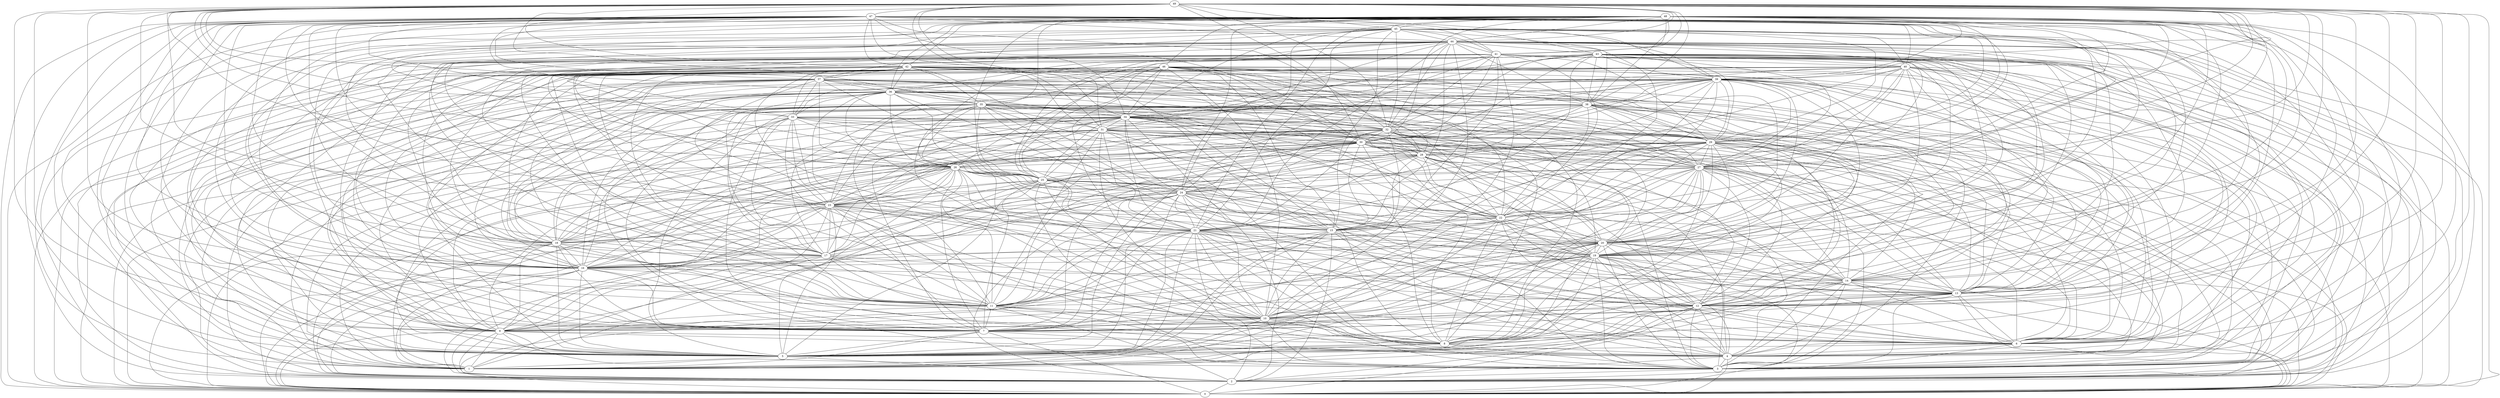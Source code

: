 /* Created by igraph 0.7.1 */
graph {
  0 [
    id=0
  ];
  1 [
    id=1
  ];
  2 [
    id=2
  ];
  3 [
    id=3
  ];
  4 [
    id=4
  ];
  5 [
    id=5
  ];
  6 [
    id=6
  ];
  7 [
    id=7
  ];
  8 [
    id=8
  ];
  9 [
    id=9
  ];
  10 [
    id=10
  ];
  11 [
    id=11
  ];
  12 [
    id=12
  ];
  13 [
    id=13
  ];
  14 [
    id=14
  ];
  15 [
    id=15
  ];
  16 [
    id=16
  ];
  17 [
    id=17
  ];
  18 [
    id=18
  ];
  19 [
    id=19
  ];
  20 [
    id=20
  ];
  21 [
    id=21
  ];
  22 [
    id=22
  ];
  23 [
    id=23
  ];
  24 [
    id=24
  ];
  25 [
    id=25
  ];
  26 [
    id=26
  ];
  27 [
    id=27
  ];
  28 [
    id=28
  ];
  29 [
    id=29
  ];
  30 [
    id=30
  ];
  31 [
    id=31
  ];
  32 [
    id=32
  ];
  33 [
    id=33
  ];
  34 [
    id=34
  ];
  35 [
    id=35
  ];
  36 [
    id=36
  ];
  37 [
    id=37
  ];
  38 [
    id=38
  ];
  39 [
    id=39
  ];
  40 [
    id=40
  ];
  41 [
    id=41
  ];
  42 [
    id=42
  ];
  43 [
    id=43
  ];
  44 [
    id=44
  ];
  45 [
    id=45
  ];
  46 [
    id=46
  ];
  47 [
    id=47
  ];
  48 [
    id=48
  ];
  49 [
    id=49
  ];

  2 -- 0;
  3 -- 2;
  4 -- 0;
  4 -- 2;
  4 -- 3;
  5 -- 1;
  5 -- 2;
  6 -- 2;
  6 -- 4;
  6 -- 5;
  7 -- 0;
  7 -- 1;
  7 -- 4;
  7 -- 5;
  7 -- 6;
  8 -- 1;
  8 -- 3;
  8 -- 4;
  8 -- 5;
  9 -- 0;
  9 -- 1;
  9 -- 2;
  9 -- 3;
  9 -- 4;
  9 -- 5;
  9 -- 8;
  10 -- 3;
  10 -- 4;
  10 -- 5;
  10 -- 6;
  10 -- 7;
  10 -- 9;
  11 -- 2;
  11 -- 3;
  11 -- 7;
  11 -- 8;
  11 -- 9;
  11 -- 10;
  12 -- 0;
  12 -- 1;
  12 -- 2;
  12 -- 3;
  12 -- 4;
  12 -- 5;
  12 -- 6;
  12 -- 7;
  12 -- 8;
  12 -- 10;
  13 -- 0;
  13 -- 3;
  13 -- 4;
  13 -- 6;
  13 -- 7;
  13 -- 9;
  13 -- 10;
  13 -- 11;
  13 -- 12;
  14 -- 0;
  14 -- 1;
  14 -- 3;
  14 -- 4;
  14 -- 5;
  14 -- 6;
  14 -- 7;
  14 -- 12;
  14 -- 13;
  15 -- 1;
  15 -- 2;
  15 -- 4;
  15 -- 5;
  15 -- 6;
  15 -- 10;
  15 -- 11;
  15 -- 14;
  16 -- 0;
  16 -- 1;
  16 -- 2;
  16 -- 3;
  16 -- 4;
  16 -- 5;
  16 -- 7;
  16 -- 14;
  17 -- 1;
  17 -- 4;
  17 -- 8;
  17 -- 9;
  17 -- 11;
  17 -- 12;
  17 -- 16;
  18 -- 0;
  18 -- 2;
  18 -- 5;
  18 -- 6;
  18 -- 7;
  18 -- 8;
  18 -- 9;
  18 -- 16;
  19 -- 0;
  19 -- 1;
  19 -- 3;
  19 -- 4;
  19 -- 5;
  19 -- 6;
  19 -- 7;
  19 -- 8;
  19 -- 9;
  19 -- 10;
  19 -- 11;
  19 -- 12;
  19 -- 13;
  19 -- 14;
  19 -- 16;
  20 -- 0;
  20 -- 1;
  20 -- 3;
  20 -- 4;
  20 -- 5;
  20 -- 7;
  20 -- 8;
  20 -- 9;
  20 -- 10;
  20 -- 12;
  20 -- 13;
  20 -- 14;
  20 -- 16;
  20 -- 17;
  20 -- 19;
  21 -- 0;
  21 -- 1;
  21 -- 2;
  21 -- 3;
  21 -- 4;
  21 -- 5;
  21 -- 6;
  21 -- 7;
  21 -- 8;
  21 -- 10;
  21 -- 11;
  21 -- 13;
  21 -- 18;
  21 -- 19;
  21 -- 20;
  22 -- 1;
  22 -- 4;
  22 -- 5;
  22 -- 6;
  22 -- 8;
  22 -- 11;
  22 -- 12;
  22 -- 15;
  22 -- 20;
  22 -- 21;
  23 -- 0;
  23 -- 2;
  23 -- 3;
  23 -- 4;
  23 -- 5;
  23 -- 6;
  23 -- 7;
  23 -- 9;
  23 -- 11;
  23 -- 12;
  23 -- 16;
  23 -- 17;
  23 -- 18;
  23 -- 20;
  23 -- 22;
  24 -- 0;
  24 -- 2;
  24 -- 3;
  24 -- 5;
  24 -- 7;
  24 -- 10;
  24 -- 11;
  24 -- 12;
  24 -- 13;
  24 -- 15;
  24 -- 16;
  24 -- 17;
  24 -- 18;
  24 -- 19;
  24 -- 20;
  24 -- 21;
  24 -- 23;
  25 -- 0;
  25 -- 1;
  25 -- 2;
  25 -- 3;
  25 -- 4;
  25 -- 5;
  25 -- 6;
  25 -- 7;
  25 -- 8;
  25 -- 15;
  25 -- 21;
  25 -- 22;
  25 -- 23;
  25 -- 24;
  26 -- 1;
  26 -- 2;
  26 -- 3;
  26 -- 5;
  26 -- 7;
  26 -- 8;
  26 -- 9;
  26 -- 11;
  26 -- 12;
  26 -- 13;
  26 -- 14;
  26 -- 15;
  26 -- 17;
  26 -- 18;
  26 -- 20;
  26 -- 21;
  26 -- 23;
  26 -- 24;
  26 -- 25;
  27 -- 2;
  27 -- 3;
  27 -- 4;
  27 -- 5;
  27 -- 6;
  27 -- 7;
  27 -- 8;
  27 -- 9;
  27 -- 10;
  27 -- 12;
  27 -- 13;
  27 -- 14;
  27 -- 16;
  27 -- 18;
  27 -- 20;
  27 -- 22;
  27 -- 24;
  27 -- 25;
  28 -- 0;
  28 -- 3;
  28 -- 4;
  28 -- 12;
  28 -- 14;
  28 -- 15;
  28 -- 16;
  28 -- 17;
  28 -- 19;
  28 -- 21;
  28 -- 22;
  28 -- 24;
  28 -- 25;
  28 -- 27;
  29 -- 0;
  29 -- 1;
  29 -- 2;
  29 -- 4;
  29 -- 6;
  29 -- 8;
  29 -- 9;
  29 -- 10;
  29 -- 11;
  29 -- 12;
  29 -- 14;
  29 -- 18;
  29 -- 19;
  29 -- 20;
  29 -- 21;
  29 -- 22;
  29 -- 24;
  29 -- 27;
  29 -- 28;
  30 -- 0;
  30 -- 1;
  30 -- 4;
  30 -- 6;
  30 -- 7;
  30 -- 8;
  30 -- 11;
  30 -- 12;
  30 -- 13;
  30 -- 15;
  30 -- 16;
  30 -- 17;
  30 -- 18;
  30 -- 19;
  30 -- 20;
  30 -- 22;
  30 -- 23;
  30 -- 24;
  30 -- 25;
  30 -- 26;
  30 -- 27;
  30 -- 28;
  31 -- 1;
  31 -- 3;
  31 -- 4;
  31 -- 8;
  31 -- 9;
  31 -- 10;
  31 -- 11;
  31 -- 14;
  31 -- 16;
  31 -- 18;
  31 -- 19;
  31 -- 20;
  31 -- 21;
  31 -- 23;
  31 -- 25;
  31 -- 29;
  31 -- 30;
  32 -- 2;
  32 -- 3;
  32 -- 5;
  32 -- 6;
  32 -- 9;
  32 -- 10;
  32 -- 12;
  32 -- 16;
  32 -- 17;
  32 -- 18;
  32 -- 19;
  32 -- 20;
  32 -- 21;
  32 -- 23;
  32 -- 26;
  32 -- 27;
  32 -- 28;
  32 -- 29;
  32 -- 30;
  33 -- 0;
  33 -- 7;
  33 -- 10;
  33 -- 11;
  33 -- 13;
  33 -- 16;
  33 -- 17;
  33 -- 18;
  33 -- 19;
  33 -- 23;
  33 -- 25;
  33 -- 27;
  33 -- 28;
  33 -- 30;
  33 -- 32;
  34 -- 0;
  34 -- 1;
  34 -- 2;
  34 -- 3;
  34 -- 5;
  34 -- 7;
  34 -- 14;
  34 -- 15;
  34 -- 16;
  34 -- 17;
  34 -- 18;
  34 -- 20;
  34 -- 21;
  34 -- 22;
  34 -- 23;
  34 -- 24;
  34 -- 25;
  34 -- 26;
  34 -- 28;
  34 -- 29;
  34 -- 30;
  34 -- 31;
  34 -- 32;
  35 -- 2;
  35 -- 5;
  35 -- 6;
  35 -- 7;
  35 -- 8;
  35 -- 9;
  35 -- 10;
  35 -- 11;
  35 -- 12;
  35 -- 13;
  35 -- 15;
  35 -- 16;
  35 -- 17;
  35 -- 18;
  35 -- 19;
  35 -- 23;
  35 -- 24;
  35 -- 25;
  35 -- 26;
  35 -- 27;
  35 -- 28;
  35 -- 29;
  35 -- 31;
  35 -- 32;
  35 -- 34;
  36 -- 0;
  36 -- 1;
  36 -- 2;
  36 -- 3;
  36 -- 5;
  36 -- 6;
  36 -- 9;
  36 -- 10;
  36 -- 12;
  36 -- 13;
  36 -- 15;
  36 -- 17;
  36 -- 18;
  36 -- 19;
  36 -- 21;
  36 -- 22;
  36 -- 25;
  36 -- 26;
  36 -- 29;
  36 -- 33;
  36 -- 35;
  37 -- 0;
  37 -- 1;
  37 -- 2;
  37 -- 3;
  37 -- 7;
  37 -- 8;
  37 -- 9;
  37 -- 10;
  37 -- 11;
  37 -- 12;
  37 -- 13;
  37 -- 15;
  37 -- 16;
  37 -- 22;
  37 -- 26;
  37 -- 27;
  37 -- 32;
  37 -- 33;
  37 -- 34;
  37 -- 36;
  38 -- 0;
  38 -- 2;
  38 -- 5;
  38 -- 6;
  38 -- 7;
  38 -- 8;
  38 -- 9;
  38 -- 11;
  38 -- 13;
  38 -- 18;
  38 -- 19;
  38 -- 22;
  38 -- 23;
  38 -- 26;
  38 -- 27;
  38 -- 29;
  38 -- 30;
  38 -- 31;
  38 -- 33;
  39 -- 2;
  39 -- 3;
  39 -- 6;
  39 -- 9;
  39 -- 11;
  39 -- 12;
  39 -- 13;
  39 -- 14;
  39 -- 15;
  39 -- 16;
  39 -- 18;
  39 -- 19;
  39 -- 20;
  39 -- 22;
  39 -- 24;
  39 -- 27;
  39 -- 28;
  39 -- 29;
  39 -- 30;
  39 -- 31;
  39 -- 34;
  39 -- 36;
  39 -- 38;
  40 -- 0;
  40 -- 3;
  40 -- 4;
  40 -- 5;
  40 -- 6;
  40 -- 9;
  40 -- 12;
  40 -- 13;
  40 -- 14;
  40 -- 16;
  40 -- 17;
  40 -- 19;
  40 -- 20;
  40 -- 21;
  40 -- 27;
  40 -- 29;
  40 -- 32;
  40 -- 33;
  40 -- 34;
  40 -- 39;
  41 -- 2;
  41 -- 3;
  41 -- 5;
  41 -- 6;
  41 -- 7;
  41 -- 10;
  41 -- 11;
  41 -- 12;
  41 -- 13;
  41 -- 15;
  41 -- 16;
  41 -- 17;
  41 -- 19;
  41 -- 20;
  41 -- 22;
  41 -- 23;
  41 -- 24;
  41 -- 25;
  41 -- 26;
  41 -- 29;
  41 -- 30;
  41 -- 31;
  41 -- 32;
  41 -- 40;
  42 -- 2;
  42 -- 4;
  42 -- 8;
  42 -- 9;
  42 -- 10;
  42 -- 11;
  42 -- 15;
  42 -- 16;
  42 -- 17;
  42 -- 18;
  42 -- 20;
  42 -- 21;
  42 -- 22;
  42 -- 23;
  42 -- 24;
  42 -- 28;
  42 -- 29;
  42 -- 31;
  42 -- 32;
  42 -- 33;
  42 -- 34;
  42 -- 35;
  42 -- 36;
  42 -- 37;
  43 -- 0;
  43 -- 2;
  43 -- 3;
  43 -- 5;
  43 -- 6;
  43 -- 7;
  43 -- 8;
  43 -- 11;
  43 -- 15;
  43 -- 16;
  43 -- 18;
  43 -- 19;
  43 -- 20;
  43 -- 27;
  43 -- 29;
  43 -- 30;
  43 -- 31;
  43 -- 32;
  43 -- 34;
  43 -- 35;
  43 -- 38;
  43 -- 39;
  43 -- 40;
  44 -- 0;
  44 -- 2;
  44 -- 3;
  44 -- 4;
  44 -- 5;
  44 -- 6;
  44 -- 7;
  44 -- 10;
  44 -- 13;
  44 -- 14;
  44 -- 15;
  44 -- 16;
  44 -- 17;
  44 -- 18;
  44 -- 19;
  44 -- 21;
  44 -- 22;
  44 -- 23;
  44 -- 25;
  44 -- 27;
  44 -- 32;
  44 -- 34;
  44 -- 36;
  44 -- 37;
  44 -- 38;
  44 -- 41;
  44 -- 42;
  44 -- 43;
  45 -- 1;
  45 -- 3;
  45 -- 11;
  45 -- 13;
  45 -- 14;
  45 -- 15;
  45 -- 16;
  45 -- 17;
  45 -- 20;
  45 -- 21;
  45 -- 24;
  45 -- 26;
  45 -- 29;
  45 -- 32;
  45 -- 34;
  45 -- 38;
  45 -- 39;
  45 -- 40;
  45 -- 41;
  45 -- 44;
  46 -- 0;
  46 -- 1;
  46 -- 2;
  46 -- 3;
  46 -- 5;
  46 -- 6;
  46 -- 7;
  46 -- 8;
  46 -- 9;
  46 -- 10;
  46 -- 13;
  46 -- 15;
  46 -- 16;
  46 -- 17;
  46 -- 18;
  46 -- 21;
  46 -- 22;
  46 -- 25;
  46 -- 26;
  46 -- 27;
  46 -- 28;
  46 -- 29;
  46 -- 30;
  46 -- 34;
  46 -- 36;
  46 -- 38;
  46 -- 39;
  47 -- 0;
  47 -- 1;
  47 -- 2;
  47 -- 3;
  47 -- 4;
  47 -- 5;
  47 -- 6;
  47 -- 7;
  47 -- 9;
  47 -- 10;
  47 -- 11;
  47 -- 13;
  47 -- 14;
  47 -- 16;
  47 -- 17;
  47 -- 18;
  47 -- 19;
  47 -- 20;
  47 -- 21;
  47 -- 22;
  47 -- 23;
  47 -- 25;
  47 -- 27;
  47 -- 30;
  47 -- 31;
  47 -- 32;
  47 -- 33;
  47 -- 37;
  47 -- 39;
  47 -- 40;
  47 -- 41;
  47 -- 42;
  47 -- 43;
  47 -- 44;
  47 -- 45;
  48 -- 0;
  48 -- 2;
  48 -- 5;
  48 -- 7;
  48 -- 8;
  48 -- 10;
  48 -- 11;
  48 -- 12;
  48 -- 13;
  48 -- 14;
  48 -- 16;
  48 -- 19;
  48 -- 20;
  48 -- 21;
  48 -- 22;
  48 -- 24;
  48 -- 25;
  48 -- 26;
  48 -- 27;
  48 -- 29;
  48 -- 30;
  48 -- 35;
  48 -- 36;
  48 -- 38;
  48 -- 39;
  48 -- 41;
  48 -- 42;
  48 -- 44;
  48 -- 45;
  48 -- 46;
  49 -- 0;
  49 -- 3;
  49 -- 5;
  49 -- 8;
  49 -- 9;
  49 -- 10;
  49 -- 11;
  49 -- 12;
  49 -- 13;
  49 -- 14;
  49 -- 15;
  49 -- 17;
  49 -- 23;
  49 -- 25;
  49 -- 26;
  49 -- 27;
  49 -- 28;
  49 -- 29;
  49 -- 30;
  49 -- 31;
  49 -- 32;
  49 -- 33;
  49 -- 34;
  49 -- 35;
  49 -- 36;
  49 -- 38;
  49 -- 39;
  49 -- 41;
  49 -- 42;
  49 -- 44;
  49 -- 45;
  49 -- 47;
}
